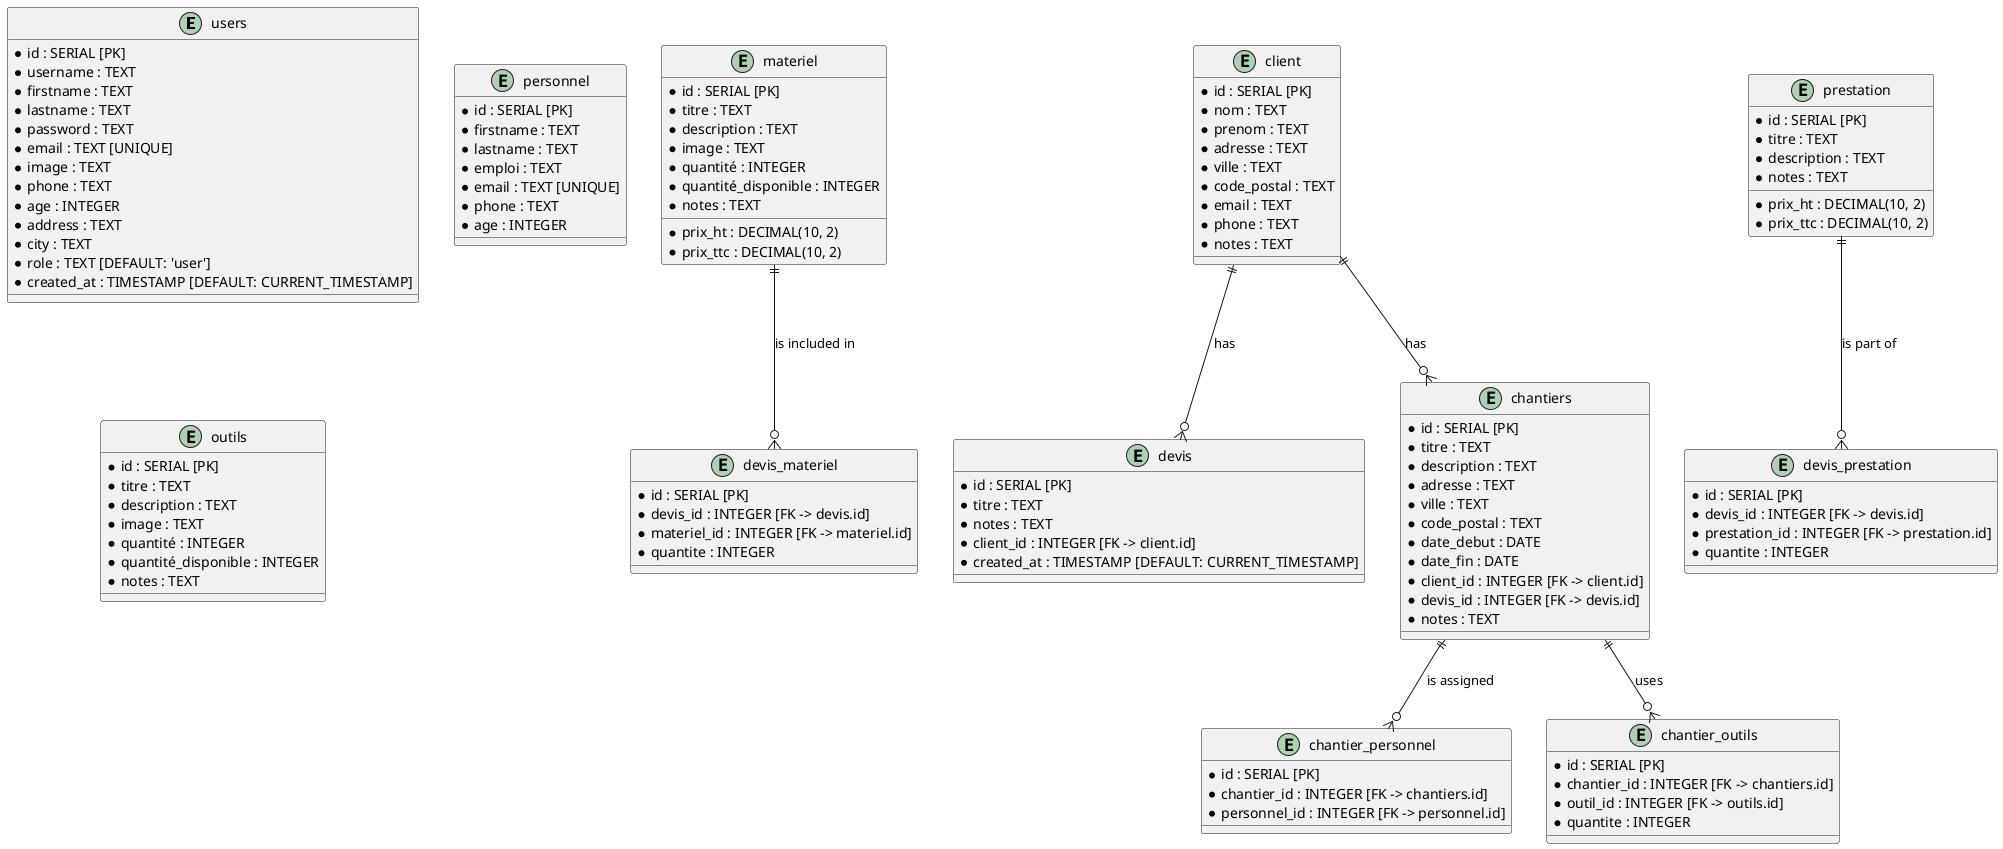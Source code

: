 @startuml db_schema

entity "users" {
    * id : SERIAL [PK]
    * username : TEXT
    * firstname : TEXT
    * lastname : TEXT
    * password : TEXT
    * email : TEXT [UNIQUE]
    * image : TEXT
    * phone : TEXT
    * age : INTEGER
    * address : TEXT
    * city : TEXT
    * role : TEXT [DEFAULT: 'user']
    * created_at : TIMESTAMP [DEFAULT: CURRENT_TIMESTAMP]
}

entity "personnel" {
    * id : SERIAL [PK]
    * firstname : TEXT
    * lastname : TEXT
    * emploi : TEXT
    * email : TEXT [UNIQUE]
    * phone : TEXT
    * age : INTEGER
}

entity "outils" {
    * id : SERIAL [PK]
    * titre : TEXT
    * description : TEXT
    * image : TEXT
    * quantité : INTEGER
    * quantité_disponible : INTEGER
    * notes : TEXT
}

entity "materiel" {
    * id : SERIAL [PK]
    * titre : TEXT
    * description : TEXT
    * image : TEXT
    * quantité : INTEGER
    * quantité_disponible : INTEGER
    * prix_ht : DECIMAL(10, 2)
    * prix_ttc : DECIMAL(10, 2)
    * notes : TEXT
}

entity "client" {
    * id : SERIAL [PK]
    * nom : TEXT
    * prenom : TEXT
    * adresse : TEXT
    * ville : TEXT
    * code_postal : TEXT
    * email : TEXT
    * phone : TEXT
    * notes : TEXT
}

entity "prestation" {
    * id : SERIAL [PK]
    * titre : TEXT
    * description : TEXT
    * prix_ht : DECIMAL(10, 2)
    * prix_ttc : DECIMAL(10, 2)
    * notes : TEXT
}

entity "devis" {
    * id : SERIAL [PK]
    * titre : TEXT
    * notes : TEXT
    * client_id : INTEGER [FK -> client.id]
    * created_at : TIMESTAMP [DEFAULT: CURRENT_TIMESTAMP]
}

entity "devis_prestation" {
    * id : SERIAL [PK]
    * devis_id : INTEGER [FK -> devis.id]
    * prestation_id : INTEGER [FK -> prestation.id]
    * quantite : INTEGER
}

entity "devis_materiel" {
    * id : SERIAL [PK]
    * devis_id : INTEGER [FK -> devis.id]
    * materiel_id : INTEGER [FK -> materiel.id]
    * quantite : INTEGER
}

entity "chantiers" {
    * id : SERIAL [PK]
    * titre : TEXT
    * description : TEXT
    * adresse : TEXT
    * ville : TEXT
    * code_postal : TEXT
    * date_debut : DATE
    * date_fin : DATE
    * client_id : INTEGER [FK -> client.id]
    * devis_id : INTEGER [FK -> devis.id]
    * notes : TEXT
}

entity "chantier_personnel" {
    * id : SERIAL [PK]
    * chantier_id : INTEGER [FK -> chantiers.id]
    * personnel_id : INTEGER [FK -> personnel.id]
}

entity "chantier_outils" {
    * id : SERIAL [PK]
    * chantier_id : INTEGER [FK -> chantiers.id]
    * outil_id : INTEGER [FK -> outils.id]
    * quantite : INTEGER
}

client ||--o{ devis : "has"
prestation ||--o{ devis_prestation : "is part of"
materiel ||--o{ devis_materiel : "is included in"
client ||--o{ chantiers : "has"
chantiers ||--o{ chantier_personnel : "is assigned"
chantiers ||--o{ chantier_outils : "uses"

@enduml
